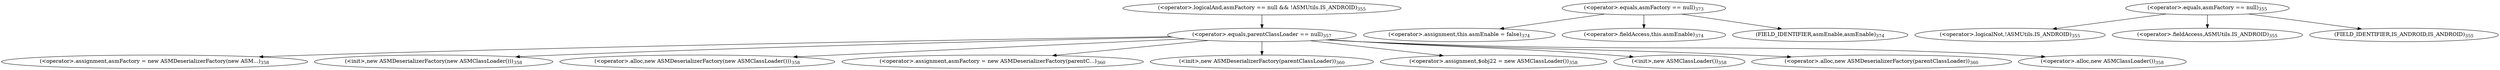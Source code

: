 digraph "&lt;init&gt;" {  
"440" [label = <(&lt;operator&gt;.logicalAnd,asmFactory == null &amp;&amp; !ASMUtils.IS_ANDROID)<SUB>355</SUB>> ]
"486" [label = <(&lt;operator&gt;.equals,asmFactory == null)<SUB>373</SUB>> ]
"441" [label = <(&lt;operator&gt;.equals,asmFactory == null)<SUB>355</SUB>> ]
"444" [label = <(&lt;operator&gt;.logicalNot,!ASMUtils.IS_ANDROID)<SUB>355</SUB>> ]
"490" [label = <(&lt;operator&gt;.assignment,this.asmEnable = false)<SUB>374</SUB>> ]
"445" [label = <(&lt;operator&gt;.fieldAccess,ASMUtils.IS_ANDROID)<SUB>355</SUB>> ]
"491" [label = <(&lt;operator&gt;.fieldAccess,this.asmEnable)<SUB>374</SUB>> ]
"447" [label = <(FIELD_IDENTIFIER,IS_ANDROID,IS_ANDROID)<SUB>355</SUB>> ]
"493" [label = <(FIELD_IDENTIFIER,asmEnable,asmEnable)<SUB>374</SUB>> ]
"452" [label = <(&lt;operator&gt;.equals,parentClassLoader == null)<SUB>357</SUB>> ]
"456" [label = <(&lt;operator&gt;.assignment,asmFactory = new ASMDeserializerFactory(new ASM...)<SUB>358</SUB>> ]
"459" [label = <(&lt;init&gt;,new ASMDeserializerFactory(new ASMClassLoader()))<SUB>358</SUB>> ]
"458" [label = <(&lt;operator&gt;.alloc,new ASMDeserializerFactory(new ASMClassLoader()))<SUB>358</SUB>> ]
"471" [label = <(&lt;operator&gt;.assignment,asmFactory = new ASMDeserializerFactory(parentC...)<SUB>360</SUB>> ]
"474" [label = <(&lt;init&gt;,new ASMDeserializerFactory(parentClassLoader))<SUB>360</SUB>> ]
"463" [label = <(&lt;operator&gt;.assignment,$obj22 = new ASMClassLoader())<SUB>358</SUB>> ]
"466" [label = <(&lt;init&gt;,new ASMClassLoader())<SUB>358</SUB>> ]
"473" [label = <(&lt;operator&gt;.alloc,new ASMDeserializerFactory(parentClassLoader))<SUB>360</SUB>> ]
"465" [label = <(&lt;operator&gt;.alloc,new ASMClassLoader())<SUB>358</SUB>> ]
  "440" -> "452" 
  "486" -> "493" 
  "486" -> "491" 
  "486" -> "490" 
  "441" -> "447" 
  "441" -> "444" 
  "441" -> "445" 
  "452" -> "456" 
  "452" -> "466" 
  "452" -> "474" 
  "452" -> "459" 
  "452" -> "463" 
  "452" -> "458" 
  "452" -> "471" 
  "452" -> "473" 
  "452" -> "465" 
}
